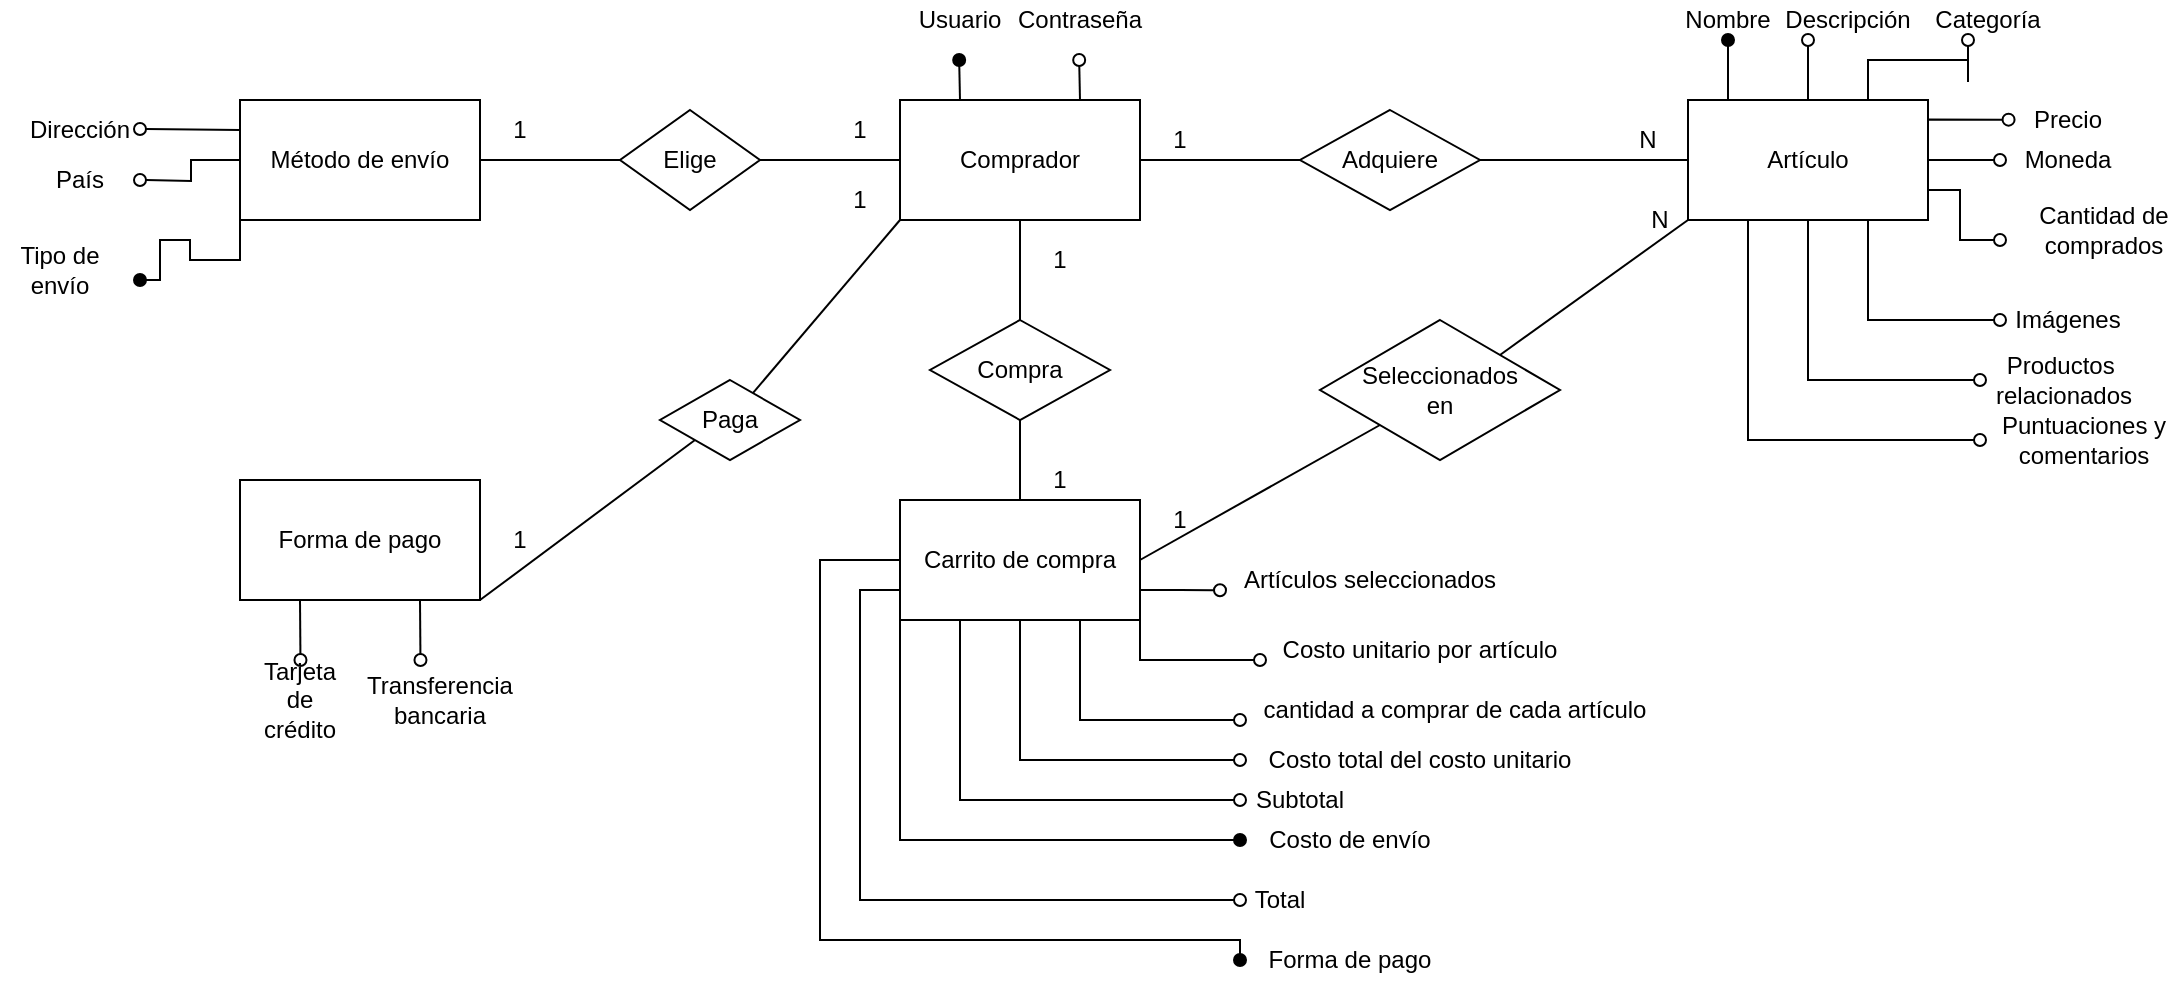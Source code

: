 <mxfile version="14.9.8" type="github">
  <diagram id="3mTYWU2lz0nCEsbg3SIH" name="Page-1">
    <mxGraphModel dx="1695" dy="450" grid="1" gridSize="10" guides="1" tooltips="1" connect="1" arrows="1" fold="1" page="1" pageScale="1" pageWidth="827" pageHeight="1169" math="0" shadow="0">
      <root>
        <mxCell id="0" />
        <mxCell id="1" parent="0" />
        <mxCell id="CqZ7eUVHcAjxJq2R7sdv-46" style="edgeStyle=orthogonalEdgeStyle;rounded=0;orthogonalLoop=1;jettySize=auto;html=1;exitX=1;exitY=0.5;exitDx=0;exitDy=0;startArrow=none;startFill=0;endArrow=none;endFill=0;entryX=0.05;entryY=0.5;entryDx=0;entryDy=0;entryPerimeter=0;" parent="1" source="CqZ7eUVHcAjxJq2R7sdv-40" target="CqZ7eUVHcAjxJq2R7sdv-2" edge="1">
          <mxGeometry relative="1" as="geometry">
            <mxPoint x="410" y="170" as="targetPoint" />
          </mxGeometry>
        </mxCell>
        <mxCell id="CqZ7eUVHcAjxJq2R7sdv-40" value="Adquiere" style="rhombus;whiteSpace=wrap;html=1;" parent="1" vertex="1">
          <mxGeometry x="220" y="145" width="90" height="50" as="geometry" />
        </mxCell>
        <mxCell id="CqZ7eUVHcAjxJq2R7sdv-59" style="edgeStyle=orthogonalEdgeStyle;rounded=0;orthogonalLoop=1;jettySize=auto;html=1;exitX=0.25;exitY=0;exitDx=0;exitDy=0;startArrow=none;startFill=0;endArrow=oval;endFill=1;" parent="1" source="CqZ7eUVHcAjxJq2R7sdv-44" edge="1">
          <mxGeometry relative="1" as="geometry">
            <mxPoint x="49.588" y="120" as="targetPoint" />
          </mxGeometry>
        </mxCell>
        <mxCell id="CqZ7eUVHcAjxJq2R7sdv-60" style="edgeStyle=orthogonalEdgeStyle;rounded=0;orthogonalLoop=1;jettySize=auto;html=1;exitX=0.75;exitY=0;exitDx=0;exitDy=0;startArrow=none;startFill=0;endArrow=oval;endFill=0;" parent="1" source="CqZ7eUVHcAjxJq2R7sdv-44" edge="1">
          <mxGeometry relative="1" as="geometry">
            <mxPoint x="109.588" y="120" as="targetPoint" />
          </mxGeometry>
        </mxCell>
        <mxCell id="CqZ7eUVHcAjxJq2R7sdv-44" value="Comprador" style="rounded=0;whiteSpace=wrap;html=1;" parent="1" vertex="1">
          <mxGeometry x="20" y="140" width="120" height="60" as="geometry" />
        </mxCell>
        <mxCell id="CqZ7eUVHcAjxJq2R7sdv-45" value="" style="endArrow=none;html=1;exitX=1;exitY=0.5;exitDx=0;exitDy=0;entryX=0;entryY=0.5;entryDx=0;entryDy=0;" parent="1" source="CqZ7eUVHcAjxJq2R7sdv-44" target="CqZ7eUVHcAjxJq2R7sdv-40" edge="1">
          <mxGeometry width="50" height="50" relative="1" as="geometry">
            <mxPoint x="340" y="240" as="sourcePoint" />
            <mxPoint x="390" y="190" as="targetPoint" />
          </mxGeometry>
        </mxCell>
        <mxCell id="CqZ7eUVHcAjxJq2R7sdv-47" value="1" style="text;html=1;strokeColor=none;fillColor=none;align=center;verticalAlign=middle;whiteSpace=wrap;rounded=0;" parent="1" vertex="1">
          <mxGeometry x="140" y="150" width="40" height="20" as="geometry" />
        </mxCell>
        <mxCell id="CqZ7eUVHcAjxJq2R7sdv-48" value="N" style="text;html=1;strokeColor=none;fillColor=none;align=center;verticalAlign=middle;whiteSpace=wrap;rounded=0;" parent="1" vertex="1">
          <mxGeometry x="374" y="150" width="40" height="20" as="geometry" />
        </mxCell>
        <mxCell id="CqZ7eUVHcAjxJq2R7sdv-19" style="edgeStyle=orthogonalEdgeStyle;rounded=0;orthogonalLoop=1;jettySize=auto;html=1;exitX=1;exitY=0.75;exitDx=0;exitDy=0;startArrow=none;startFill=0;endArrow=oval;endFill=0;entryX=-0.243;entryY=0.491;entryDx=0;entryDy=0;entryPerimeter=0;" parent="1" source="CqZ7eUVHcAjxJq2R7sdv-2" target="CqZ7eUVHcAjxJq2R7sdv-20" edge="1">
          <mxGeometry x="414" y="90" as="geometry">
            <mxPoint x="570" y="170" as="targetPoint" />
            <Array as="points">
              <mxPoint x="534" y="150" />
            </Array>
          </mxGeometry>
        </mxCell>
        <mxCell id="CqZ7eUVHcAjxJq2R7sdv-49" style="edgeStyle=orthogonalEdgeStyle;rounded=0;orthogonalLoop=1;jettySize=auto;html=1;exitX=1;exitY=0.5;exitDx=0;exitDy=0;startArrow=none;startFill=0;endArrow=oval;endFill=0;" parent="1" source="CqZ7eUVHcAjxJq2R7sdv-2" edge="1">
          <mxGeometry relative="1" as="geometry">
            <mxPoint x="570" y="169.824" as="targetPoint" />
          </mxGeometry>
        </mxCell>
        <mxCell id="CqZ7eUVHcAjxJq2R7sdv-50" style="edgeStyle=orthogonalEdgeStyle;rounded=0;orthogonalLoop=1;jettySize=auto;html=1;exitX=1;exitY=0.75;exitDx=0;exitDy=0;startArrow=none;startFill=0;endArrow=oval;endFill=0;" parent="1" source="CqZ7eUVHcAjxJq2R7sdv-2" edge="1">
          <mxGeometry relative="1" as="geometry">
            <mxPoint x="570" y="210" as="targetPoint" />
            <Array as="points">
              <mxPoint x="550" y="185" />
              <mxPoint x="550" y="210" />
            </Array>
          </mxGeometry>
        </mxCell>
        <mxCell id="CqZ7eUVHcAjxJq2R7sdv-52" style="edgeStyle=orthogonalEdgeStyle;rounded=0;orthogonalLoop=1;jettySize=auto;html=1;exitX=0.75;exitY=1;exitDx=0;exitDy=0;startArrow=none;startFill=0;endArrow=oval;endFill=0;" parent="1" source="CqZ7eUVHcAjxJq2R7sdv-2" edge="1">
          <mxGeometry relative="1" as="geometry">
            <mxPoint x="570" y="250" as="targetPoint" />
            <Array as="points">
              <mxPoint x="504" y="250" />
            </Array>
          </mxGeometry>
        </mxCell>
        <mxCell id="CqZ7eUVHcAjxJq2R7sdv-56" style="edgeStyle=orthogonalEdgeStyle;rounded=0;orthogonalLoop=1;jettySize=auto;html=1;exitX=0.5;exitY=1;exitDx=0;exitDy=0;startArrow=none;startFill=0;endArrow=oval;endFill=0;" parent="1" source="CqZ7eUVHcAjxJq2R7sdv-2" edge="1">
          <mxGeometry relative="1" as="geometry">
            <mxPoint x="560" y="280" as="targetPoint" />
            <Array as="points">
              <mxPoint x="474" y="280" />
              <mxPoint x="510" y="280" />
            </Array>
          </mxGeometry>
        </mxCell>
        <mxCell id="CqZ7eUVHcAjxJq2R7sdv-57" style="edgeStyle=orthogonalEdgeStyle;rounded=0;orthogonalLoop=1;jettySize=auto;html=1;exitX=0.25;exitY=1;exitDx=0;exitDy=0;startArrow=none;startFill=0;endArrow=oval;endFill=0;" parent="1" source="CqZ7eUVHcAjxJq2R7sdv-2" edge="1">
          <mxGeometry relative="1" as="geometry">
            <mxPoint x="560" y="310" as="targetPoint" />
            <Array as="points">
              <mxPoint x="444" y="310" />
            </Array>
          </mxGeometry>
        </mxCell>
        <mxCell id="CqZ7eUVHcAjxJq2R7sdv-2" value="Artículo" style="rounded=0;whiteSpace=wrap;html=1;" parent="1" vertex="1">
          <mxGeometry x="414" y="140" width="120" height="60" as="geometry" />
        </mxCell>
        <mxCell id="CqZ7eUVHcAjxJq2R7sdv-7" value="Descripción" style="text;html=1;strokeColor=none;fillColor=none;align=center;verticalAlign=middle;whiteSpace=wrap;rounded=0;" parent="1" vertex="1">
          <mxGeometry x="474" y="90" width="40" height="20" as="geometry" />
        </mxCell>
        <mxCell id="CqZ7eUVHcAjxJq2R7sdv-8" value="" style="edgeStyle=orthogonalEdgeStyle;rounded=0;orthogonalLoop=1;jettySize=auto;html=1;startArrow=none;startFill=0;endArrow=oval;endFill=1;exitX=0;exitY=0;exitDx=0;exitDy=0;entryX=0.5;entryY=1;entryDx=0;entryDy=0;" parent="1" source="CqZ7eUVHcAjxJq2R7sdv-2" target="CqZ7eUVHcAjxJq2R7sdv-9" edge="1">
          <mxGeometry x="414" y="90" as="geometry">
            <mxPoint x="404" y="120" as="sourcePoint" />
            <mxPoint x="454" y="120" as="targetPoint" />
          </mxGeometry>
        </mxCell>
        <mxCell id="CqZ7eUVHcAjxJq2R7sdv-9" value="Nombre" style="text;html=1;strokeColor=none;fillColor=none;align=center;verticalAlign=middle;whiteSpace=wrap;rounded=0;" parent="1" vertex="1">
          <mxGeometry x="414" y="90" width="40" height="20" as="geometry" />
        </mxCell>
        <mxCell id="CqZ7eUVHcAjxJq2R7sdv-13" value="" style="edgeStyle=orthogonalEdgeStyle;rounded=0;orthogonalLoop=1;jettySize=auto;html=1;startArrow=none;startFill=0;endArrow=oval;endFill=0;exitX=0.75;exitY=0;exitDx=0;exitDy=0;" parent="1" source="CqZ7eUVHcAjxJq2R7sdv-2" edge="1">
          <mxGeometry x="414" y="90" as="geometry">
            <mxPoint x="504" y="130" as="sourcePoint" />
            <mxPoint x="554" y="110" as="targetPoint" />
          </mxGeometry>
        </mxCell>
        <mxCell id="CqZ7eUVHcAjxJq2R7sdv-14" value="Categoría" style="text;html=1;align=center;verticalAlign=middle;whiteSpace=wrap;rounded=0;strokeWidth=1;" parent="1" vertex="1">
          <mxGeometry x="544" y="90" width="40" height="20" as="geometry" />
        </mxCell>
        <mxCell id="CqZ7eUVHcAjxJq2R7sdv-20" value="Precio" style="text;html=1;strokeColor=none;fillColor=none;align=center;verticalAlign=middle;whiteSpace=wrap;rounded=0;" parent="1" vertex="1">
          <mxGeometry x="584" y="140" width="40" height="20" as="geometry" />
        </mxCell>
        <mxCell id="CqZ7eUVHcAjxJq2R7sdv-24" value="Moneda" style="text;html=1;strokeColor=none;fillColor=none;align=center;verticalAlign=middle;whiteSpace=wrap;rounded=0;" parent="1" vertex="1">
          <mxGeometry x="584" y="160" width="40" height="20" as="geometry" />
        </mxCell>
        <mxCell id="CqZ7eUVHcAjxJq2R7sdv-27" value="Cantidad de comprados" style="text;html=1;strokeColor=none;fillColor=none;align=center;verticalAlign=middle;whiteSpace=wrap;rounded=0;" parent="1" vertex="1">
          <mxGeometry x="584" y="195" width="76" height="20" as="geometry" />
        </mxCell>
        <mxCell id="CqZ7eUVHcAjxJq2R7sdv-28" value="Imágenes" style="text;html=1;strokeColor=none;fillColor=none;align=center;verticalAlign=middle;whiteSpace=wrap;rounded=0;" parent="1" vertex="1">
          <mxGeometry x="584" y="240" width="40" height="20" as="geometry" />
        </mxCell>
        <mxCell id="CqZ7eUVHcAjxJq2R7sdv-33" value="" style="endArrow=oval;html=1;endFill=0;" parent="1" edge="1">
          <mxGeometry x="414" y="90" width="50" height="50" as="geometry">
            <mxPoint x="474" y="140" as="sourcePoint" />
            <mxPoint x="474" y="110" as="targetPoint" />
          </mxGeometry>
        </mxCell>
        <mxCell id="CqZ7eUVHcAjxJq2R7sdv-35" value="Productos&amp;nbsp;&lt;br&gt;relacionados&lt;br&gt;" style="text;html=1;strokeColor=none;fillColor=none;align=center;verticalAlign=middle;whiteSpace=wrap;rounded=0;" parent="1" vertex="1">
          <mxGeometry x="584" y="270" width="36" height="20" as="geometry" />
        </mxCell>
        <mxCell id="CqZ7eUVHcAjxJq2R7sdv-36" value="Puntuaciones y comentarios" style="text;html=1;strokeColor=none;fillColor=none;align=center;verticalAlign=middle;whiteSpace=wrap;rounded=0;" parent="1" vertex="1">
          <mxGeometry x="564" y="300" width="96" height="20" as="geometry" />
        </mxCell>
        <mxCell id="CqZ7eUVHcAjxJq2R7sdv-62" value="Contraseña" style="text;html=1;strokeColor=none;fillColor=none;align=center;verticalAlign=middle;whiteSpace=wrap;rounded=0;" parent="1" vertex="1">
          <mxGeometry x="90" y="90" width="40" height="20" as="geometry" />
        </mxCell>
        <mxCell id="CqZ7eUVHcAjxJq2R7sdv-107" style="edgeStyle=orthogonalEdgeStyle;rounded=0;orthogonalLoop=1;jettySize=auto;html=1;exitX=1;exitY=0.75;exitDx=0;exitDy=0;startArrow=none;startFill=0;endArrow=oval;endFill=0;" parent="1" source="CqZ7eUVHcAjxJq2R7sdv-63" edge="1">
          <mxGeometry relative="1" as="geometry">
            <mxPoint x="180" y="385.118" as="targetPoint" />
          </mxGeometry>
        </mxCell>
        <mxCell id="CqZ7eUVHcAjxJq2R7sdv-108" style="edgeStyle=orthogonalEdgeStyle;rounded=0;orthogonalLoop=1;jettySize=auto;html=1;exitX=1;exitY=1;exitDx=0;exitDy=0;startArrow=none;startFill=0;endArrow=oval;endFill=0;" parent="1" source="CqZ7eUVHcAjxJq2R7sdv-63" edge="1">
          <mxGeometry relative="1" as="geometry">
            <mxPoint x="200" y="420" as="targetPoint" />
            <Array as="points">
              <mxPoint x="140" y="420" />
            </Array>
          </mxGeometry>
        </mxCell>
        <mxCell id="CqZ7eUVHcAjxJq2R7sdv-112" style="edgeStyle=orthogonalEdgeStyle;rounded=0;orthogonalLoop=1;jettySize=auto;html=1;exitX=0.75;exitY=1;exitDx=0;exitDy=0;startArrow=none;startFill=0;endArrow=oval;endFill=0;" parent="1" source="CqZ7eUVHcAjxJq2R7sdv-63" edge="1">
          <mxGeometry relative="1" as="geometry">
            <mxPoint x="190" y="450" as="targetPoint" />
            <Array as="points">
              <mxPoint x="110" y="450" />
            </Array>
          </mxGeometry>
        </mxCell>
        <mxCell id="CqZ7eUVHcAjxJq2R7sdv-115" style="edgeStyle=orthogonalEdgeStyle;rounded=0;orthogonalLoop=1;jettySize=auto;html=1;exitX=0.5;exitY=1;exitDx=0;exitDy=0;startArrow=none;startFill=0;endArrow=oval;endFill=0;" parent="1" source="CqZ7eUVHcAjxJq2R7sdv-63" edge="1">
          <mxGeometry relative="1" as="geometry">
            <mxPoint x="190" y="470" as="targetPoint" />
            <Array as="points">
              <mxPoint x="80" y="470" />
            </Array>
          </mxGeometry>
        </mxCell>
        <mxCell id="CqZ7eUVHcAjxJq2R7sdv-118" style="edgeStyle=orthogonalEdgeStyle;rounded=0;orthogonalLoop=1;jettySize=auto;html=1;exitX=0.25;exitY=1;exitDx=0;exitDy=0;startArrow=none;startFill=0;endArrow=oval;endFill=0;" parent="1" source="CqZ7eUVHcAjxJq2R7sdv-63" edge="1">
          <mxGeometry relative="1" as="geometry">
            <mxPoint x="190" y="490" as="targetPoint" />
            <Array as="points">
              <mxPoint x="50" y="490" />
            </Array>
          </mxGeometry>
        </mxCell>
        <mxCell id="CqZ7eUVHcAjxJq2R7sdv-121" style="edgeStyle=orthogonalEdgeStyle;rounded=0;orthogonalLoop=1;jettySize=auto;html=1;exitX=0;exitY=1;exitDx=0;exitDy=0;startArrow=none;startFill=0;endArrow=oval;endFill=1;" parent="1" source="CqZ7eUVHcAjxJq2R7sdv-63" edge="1">
          <mxGeometry relative="1" as="geometry">
            <mxPoint x="190" y="510" as="targetPoint" />
            <Array as="points">
              <mxPoint x="20" y="510" />
            </Array>
          </mxGeometry>
        </mxCell>
        <mxCell id="CqZ7eUVHcAjxJq2R7sdv-122" style="edgeStyle=orthogonalEdgeStyle;rounded=0;orthogonalLoop=1;jettySize=auto;html=1;exitX=0;exitY=0.75;exitDx=0;exitDy=0;startArrow=none;startFill=0;endArrow=oval;endFill=0;" parent="1" source="CqZ7eUVHcAjxJq2R7sdv-63" edge="1">
          <mxGeometry relative="1" as="geometry">
            <mxPoint x="190" y="540" as="targetPoint" />
            <Array as="points">
              <mxPoint y="385" />
              <mxPoint y="540" />
            </Array>
          </mxGeometry>
        </mxCell>
        <mxCell id="CqZ7eUVHcAjxJq2R7sdv-125" style="edgeStyle=orthogonalEdgeStyle;rounded=0;orthogonalLoop=1;jettySize=auto;html=1;exitX=0;exitY=0.5;exitDx=0;exitDy=0;startArrow=none;startFill=0;endArrow=oval;endFill=1;" parent="1" source="CqZ7eUVHcAjxJq2R7sdv-63" edge="1">
          <mxGeometry relative="1" as="geometry">
            <mxPoint x="190" y="570" as="targetPoint" />
            <Array as="points">
              <mxPoint x="-20" y="370" />
              <mxPoint x="-20" y="560" />
              <mxPoint x="190" y="560" />
            </Array>
          </mxGeometry>
        </mxCell>
        <mxCell id="CqZ7eUVHcAjxJq2R7sdv-63" value="Carrito de compra" style="rounded=0;whiteSpace=wrap;html=1;strokeColor=#000000;strokeWidth=1;fillColor=none;gradientColor=none;" parent="1" vertex="1">
          <mxGeometry x="20" y="340" width="120" height="60" as="geometry" />
        </mxCell>
        <mxCell id="CqZ7eUVHcAjxJq2R7sdv-65" value="" style="endArrow=none;html=1;" parent="1" edge="1">
          <mxGeometry width="50" height="50" relative="1" as="geometry">
            <mxPoint x="80" y="250" as="sourcePoint" />
            <mxPoint x="80" y="200" as="targetPoint" />
          </mxGeometry>
        </mxCell>
        <mxCell id="CqZ7eUVHcAjxJq2R7sdv-66" value="Compra" style="rhombus;whiteSpace=wrap;html=1;strokeColor=#000000;strokeWidth=1;fillColor=none;gradientColor=none;" parent="1" vertex="1">
          <mxGeometry x="35" y="250" width="90" height="50" as="geometry" />
        </mxCell>
        <mxCell id="CqZ7eUVHcAjxJq2R7sdv-67" value="" style="endArrow=none;html=1;" parent="1" edge="1">
          <mxGeometry width="50" height="50" relative="1" as="geometry">
            <mxPoint x="80" y="340" as="sourcePoint" />
            <mxPoint x="80" y="300" as="targetPoint" />
          </mxGeometry>
        </mxCell>
        <mxCell id="CqZ7eUVHcAjxJq2R7sdv-68" value="" style="endArrow=none;html=1;exitX=1;exitY=0;exitDx=0;exitDy=0;entryX=0;entryY=1;entryDx=0;entryDy=0;" parent="1" source="CqZ7eUVHcAjxJq2R7sdv-69" target="CqZ7eUVHcAjxJq2R7sdv-2" edge="1">
          <mxGeometry width="50" height="50" relative="1" as="geometry">
            <mxPoint x="350" y="260" as="sourcePoint" />
            <mxPoint x="410" y="199" as="targetPoint" />
          </mxGeometry>
        </mxCell>
        <mxCell id="CqZ7eUVHcAjxJq2R7sdv-69" value="Seleccionados &lt;br&gt;en" style="rhombus;whiteSpace=wrap;html=1;strokeColor=#000000;strokeWidth=1;fillColor=none;gradientColor=none;" parent="1" vertex="1">
          <mxGeometry x="230" y="250" width="120" height="70" as="geometry" />
        </mxCell>
        <mxCell id="CqZ7eUVHcAjxJq2R7sdv-70" value="" style="endArrow=none;html=1;exitX=1;exitY=0.5;exitDx=0;exitDy=0;entryX=0;entryY=1;entryDx=0;entryDy=0;" parent="1" source="CqZ7eUVHcAjxJq2R7sdv-63" target="CqZ7eUVHcAjxJq2R7sdv-69" edge="1">
          <mxGeometry width="50" height="50" relative="1" as="geometry">
            <mxPoint x="250" y="300" as="sourcePoint" />
            <mxPoint x="300" y="250" as="targetPoint" />
          </mxGeometry>
        </mxCell>
        <mxCell id="CqZ7eUVHcAjxJq2R7sdv-71" value="1" style="text;html=1;strokeColor=none;fillColor=none;align=center;verticalAlign=middle;whiteSpace=wrap;rounded=0;" parent="1" vertex="1">
          <mxGeometry x="80" y="210" width="40" height="20" as="geometry" />
        </mxCell>
        <mxCell id="CqZ7eUVHcAjxJq2R7sdv-72" value="1" style="text;html=1;strokeColor=none;fillColor=none;align=center;verticalAlign=middle;whiteSpace=wrap;rounded=0;" parent="1" vertex="1">
          <mxGeometry x="80" y="320" width="40" height="20" as="geometry" />
        </mxCell>
        <mxCell id="CqZ7eUVHcAjxJq2R7sdv-74" value="1" style="text;html=1;strokeColor=none;fillColor=none;align=center;verticalAlign=middle;whiteSpace=wrap;rounded=0;" parent="1" vertex="1">
          <mxGeometry x="140" y="340" width="40" height="20" as="geometry" />
        </mxCell>
        <mxCell id="CqZ7eUVHcAjxJq2R7sdv-76" value="N" style="text;html=1;strokeColor=none;fillColor=none;align=center;verticalAlign=middle;whiteSpace=wrap;rounded=0;" parent="1" vertex="1">
          <mxGeometry x="380" y="190" width="40" height="20" as="geometry" />
        </mxCell>
        <mxCell id="CqZ7eUVHcAjxJq2R7sdv-97" style="edgeStyle=orthogonalEdgeStyle;rounded=0;orthogonalLoop=1;jettySize=auto;html=1;exitX=0;exitY=0.25;exitDx=0;exitDy=0;startArrow=none;startFill=0;endArrow=oval;endFill=0;" parent="1" source="CqZ7eUVHcAjxJq2R7sdv-77" edge="1">
          <mxGeometry relative="1" as="geometry">
            <mxPoint x="-360" y="154.529" as="targetPoint" />
          </mxGeometry>
        </mxCell>
        <mxCell id="CqZ7eUVHcAjxJq2R7sdv-102" style="edgeStyle=orthogonalEdgeStyle;rounded=0;orthogonalLoop=1;jettySize=auto;html=1;exitX=0;exitY=0.5;exitDx=0;exitDy=0;startArrow=none;startFill=0;endArrow=oval;endFill=0;" parent="1" source="CqZ7eUVHcAjxJq2R7sdv-77" edge="1">
          <mxGeometry relative="1" as="geometry">
            <mxPoint x="-360" y="180" as="targetPoint" />
          </mxGeometry>
        </mxCell>
        <mxCell id="CqZ7eUVHcAjxJq2R7sdv-104" style="edgeStyle=orthogonalEdgeStyle;rounded=0;orthogonalLoop=1;jettySize=auto;html=1;exitX=0;exitY=1;exitDx=0;exitDy=0;startArrow=none;startFill=0;endArrow=oval;endFill=1;" parent="1" source="CqZ7eUVHcAjxJq2R7sdv-77" edge="1">
          <mxGeometry relative="1" as="geometry">
            <mxPoint x="-360" y="230" as="targetPoint" />
            <Array as="points">
              <mxPoint x="-310" y="220" />
              <mxPoint x="-335" y="220" />
              <mxPoint x="-335" y="210" />
              <mxPoint x="-350" y="210" />
              <mxPoint x="-350" y="230" />
            </Array>
          </mxGeometry>
        </mxCell>
        <mxCell id="CqZ7eUVHcAjxJq2R7sdv-77" value="Método de envío" style="rounded=0;whiteSpace=wrap;html=1;strokeColor=#000000;strokeWidth=1;fillColor=none;gradientColor=none;" parent="1" vertex="1">
          <mxGeometry x="-310" y="140" width="120" height="60" as="geometry" />
        </mxCell>
        <mxCell id="CqZ7eUVHcAjxJq2R7sdv-78" value="" style="endArrow=none;html=1;entryX=0;entryY=0.5;entryDx=0;entryDy=0;" parent="1" target="CqZ7eUVHcAjxJq2R7sdv-44" edge="1">
          <mxGeometry width="50" height="50" relative="1" as="geometry">
            <mxPoint x="-50" y="170" as="sourcePoint" />
            <mxPoint x="-25" y="175" as="targetPoint" />
          </mxGeometry>
        </mxCell>
        <mxCell id="CqZ7eUVHcAjxJq2R7sdv-79" value="Elige" style="rhombus;whiteSpace=wrap;html=1;strokeColor=#000000;strokeWidth=1;fillColor=none;gradientColor=none;" parent="1" vertex="1">
          <mxGeometry x="-120" y="145" width="70" height="50" as="geometry" />
        </mxCell>
        <mxCell id="CqZ7eUVHcAjxJq2R7sdv-80" value="" style="endArrow=none;html=1;exitX=1;exitY=0.5;exitDx=0;exitDy=0;entryX=0;entryY=0.5;entryDx=0;entryDy=0;" parent="1" source="CqZ7eUVHcAjxJq2R7sdv-77" target="CqZ7eUVHcAjxJq2R7sdv-79" edge="1">
          <mxGeometry width="50" height="50" relative="1" as="geometry">
            <mxPoint x="20" y="360" as="sourcePoint" />
            <mxPoint x="70" y="310" as="targetPoint" />
          </mxGeometry>
        </mxCell>
        <mxCell id="CqZ7eUVHcAjxJq2R7sdv-81" value="1" style="text;html=1;strokeColor=none;fillColor=none;align=center;verticalAlign=middle;whiteSpace=wrap;rounded=0;" parent="1" vertex="1">
          <mxGeometry x="-20" y="145" width="40" height="20" as="geometry" />
        </mxCell>
        <mxCell id="CqZ7eUVHcAjxJq2R7sdv-82" value="1" style="text;html=1;strokeColor=none;fillColor=none;align=center;verticalAlign=middle;whiteSpace=wrap;rounded=0;" parent="1" vertex="1">
          <mxGeometry x="-190" y="145" width="40" height="20" as="geometry" />
        </mxCell>
        <mxCell id="CqZ7eUVHcAjxJq2R7sdv-91" style="edgeStyle=orthogonalEdgeStyle;rounded=0;orthogonalLoop=1;jettySize=auto;html=1;exitX=0.25;exitY=1;exitDx=0;exitDy=0;startArrow=none;startFill=0;endArrow=oval;endFill=0;" parent="1" source="CqZ7eUVHcAjxJq2R7sdv-83" edge="1">
          <mxGeometry relative="1" as="geometry">
            <mxPoint x="-279.765" y="420" as="targetPoint" />
          </mxGeometry>
        </mxCell>
        <mxCell id="CqZ7eUVHcAjxJq2R7sdv-92" style="edgeStyle=orthogonalEdgeStyle;rounded=0;orthogonalLoop=1;jettySize=auto;html=1;exitX=0.75;exitY=1;exitDx=0;exitDy=0;startArrow=none;startFill=0;endArrow=oval;endFill=0;" parent="1" source="CqZ7eUVHcAjxJq2R7sdv-83" edge="1">
          <mxGeometry relative="1" as="geometry">
            <mxPoint x="-219.765" y="420" as="targetPoint" />
          </mxGeometry>
        </mxCell>
        <mxCell id="CqZ7eUVHcAjxJq2R7sdv-83" value="Forma de pago" style="rounded=0;whiteSpace=wrap;html=1;strokeColor=#000000;strokeWidth=1;fillColor=none;gradientColor=none;" parent="1" vertex="1">
          <mxGeometry x="-310" y="330" width="120" height="60" as="geometry" />
        </mxCell>
        <mxCell id="CqZ7eUVHcAjxJq2R7sdv-84" value="Paga" style="rhombus;whiteSpace=wrap;html=1;strokeColor=#000000;strokeWidth=1;fillColor=none;gradientColor=none;" parent="1" vertex="1">
          <mxGeometry x="-100" y="280" width="70" height="40" as="geometry" />
        </mxCell>
        <mxCell id="CqZ7eUVHcAjxJq2R7sdv-85" value="" style="endArrow=none;html=1;entryX=0;entryY=1;entryDx=0;entryDy=0;" parent="1" source="CqZ7eUVHcAjxJq2R7sdv-84" target="CqZ7eUVHcAjxJq2R7sdv-44" edge="1">
          <mxGeometry width="50" height="50" relative="1" as="geometry">
            <mxPoint x="-50" y="280" as="sourcePoint" />
            <mxPoint x="70" y="310" as="targetPoint" />
          </mxGeometry>
        </mxCell>
        <mxCell id="CqZ7eUVHcAjxJq2R7sdv-86" value="" style="endArrow=none;html=1;exitX=1;exitY=1;exitDx=0;exitDy=0;entryX=0;entryY=1;entryDx=0;entryDy=0;" parent="1" source="CqZ7eUVHcAjxJq2R7sdv-83" target="CqZ7eUVHcAjxJq2R7sdv-84" edge="1">
          <mxGeometry width="50" height="50" relative="1" as="geometry">
            <mxPoint x="20" y="360" as="sourcePoint" />
            <mxPoint x="70" y="310" as="targetPoint" />
          </mxGeometry>
        </mxCell>
        <mxCell id="CqZ7eUVHcAjxJq2R7sdv-87" value="1" style="text;html=1;strokeColor=none;fillColor=none;align=center;verticalAlign=middle;whiteSpace=wrap;rounded=0;" parent="1" vertex="1">
          <mxGeometry x="-190" y="350" width="40" height="20" as="geometry" />
        </mxCell>
        <mxCell id="CqZ7eUVHcAjxJq2R7sdv-88" value="1" style="text;html=1;strokeColor=none;fillColor=none;align=center;verticalAlign=middle;whiteSpace=wrap;rounded=0;" parent="1" vertex="1">
          <mxGeometry x="-20" y="180" width="40" height="20" as="geometry" />
        </mxCell>
        <mxCell id="CqZ7eUVHcAjxJq2R7sdv-89" value="Usuario" style="text;html=1;strokeColor=none;fillColor=none;align=center;verticalAlign=middle;whiteSpace=wrap;rounded=0;" parent="1" vertex="1">
          <mxGeometry x="30" y="90" width="40" height="20" as="geometry" />
        </mxCell>
        <mxCell id="CqZ7eUVHcAjxJq2R7sdv-94" value="Tarjeta de crédito" style="text;html=1;strokeColor=none;fillColor=none;align=center;verticalAlign=middle;whiteSpace=wrap;rounded=0;" parent="1" vertex="1">
          <mxGeometry x="-300" y="430" width="40" height="20" as="geometry" />
        </mxCell>
        <mxCell id="CqZ7eUVHcAjxJq2R7sdv-95" value="Transferencia bancaria" style="text;html=1;strokeColor=none;fillColor=none;align=center;verticalAlign=middle;whiteSpace=wrap;rounded=0;" parent="1" vertex="1">
          <mxGeometry x="-230" y="430" width="40" height="20" as="geometry" />
        </mxCell>
        <mxCell id="CqZ7eUVHcAjxJq2R7sdv-100" value="Dirección" style="text;html=1;strokeColor=none;fillColor=none;align=center;verticalAlign=middle;whiteSpace=wrap;rounded=0;" parent="1" vertex="1">
          <mxGeometry x="-410" y="145" width="40" height="20" as="geometry" />
        </mxCell>
        <mxCell id="CqZ7eUVHcAjxJq2R7sdv-103" value="País" style="text;html=1;strokeColor=none;fillColor=none;align=center;verticalAlign=middle;whiteSpace=wrap;rounded=0;" parent="1" vertex="1">
          <mxGeometry x="-410" y="170" width="40" height="20" as="geometry" />
        </mxCell>
        <mxCell id="CqZ7eUVHcAjxJq2R7sdv-105" value="Tipo de envío" style="text;html=1;strokeColor=none;fillColor=none;align=center;verticalAlign=middle;whiteSpace=wrap;rounded=0;" parent="1" vertex="1">
          <mxGeometry x="-430" y="215" width="60" height="20" as="geometry" />
        </mxCell>
        <mxCell id="CqZ7eUVHcAjxJq2R7sdv-109" value="Artículos seleccionados" style="text;html=1;strokeColor=none;fillColor=none;align=center;verticalAlign=middle;whiteSpace=wrap;rounded=0;" parent="1" vertex="1">
          <mxGeometry x="185" y="370" width="140" height="20" as="geometry" />
        </mxCell>
        <mxCell id="CqZ7eUVHcAjxJq2R7sdv-111" value="Costo unitario por artículo" style="text;html=1;strokeColor=none;fillColor=none;align=center;verticalAlign=middle;whiteSpace=wrap;rounded=0;" parent="1" vertex="1">
          <mxGeometry x="210" y="400" width="140" height="30" as="geometry" />
        </mxCell>
        <mxCell id="CqZ7eUVHcAjxJq2R7sdv-113" value="cantidad a comprar de cada artículo" style="text;html=1;strokeColor=none;fillColor=none;align=center;verticalAlign=middle;whiteSpace=wrap;rounded=0;" parent="1" vertex="1">
          <mxGeometry x="200" y="430" width="195" height="30" as="geometry" />
        </mxCell>
        <mxCell id="CqZ7eUVHcAjxJq2R7sdv-116" value="Costo total del costo unitario" style="text;html=1;strokeColor=none;fillColor=none;align=center;verticalAlign=middle;whiteSpace=wrap;rounded=0;" parent="1" vertex="1">
          <mxGeometry x="200" y="460" width="160" height="20" as="geometry" />
        </mxCell>
        <mxCell id="CqZ7eUVHcAjxJq2R7sdv-119" value="Subtotal" style="text;html=1;strokeColor=none;fillColor=none;align=center;verticalAlign=middle;whiteSpace=wrap;rounded=0;" parent="1" vertex="1">
          <mxGeometry x="200" y="480" width="40" height="20" as="geometry" />
        </mxCell>
        <mxCell id="CqZ7eUVHcAjxJq2R7sdv-123" value="Total" style="text;html=1;strokeColor=none;fillColor=none;align=center;verticalAlign=middle;whiteSpace=wrap;rounded=0;" parent="1" vertex="1">
          <mxGeometry x="190" y="530" width="40" height="20" as="geometry" />
        </mxCell>
        <mxCell id="CqZ7eUVHcAjxJq2R7sdv-124" value="Costo de envío" style="text;html=1;strokeColor=none;fillColor=none;align=center;verticalAlign=middle;whiteSpace=wrap;rounded=0;" parent="1" vertex="1">
          <mxGeometry x="200" y="500" width="90" height="20" as="geometry" />
        </mxCell>
        <mxCell id="CqZ7eUVHcAjxJq2R7sdv-126" value="Forma de pago" style="text;html=1;strokeColor=none;fillColor=none;align=center;verticalAlign=middle;whiteSpace=wrap;rounded=0;" parent="1" vertex="1">
          <mxGeometry x="200" y="560" width="90" height="20" as="geometry" />
        </mxCell>
      </root>
    </mxGraphModel>
  </diagram>
</mxfile>
